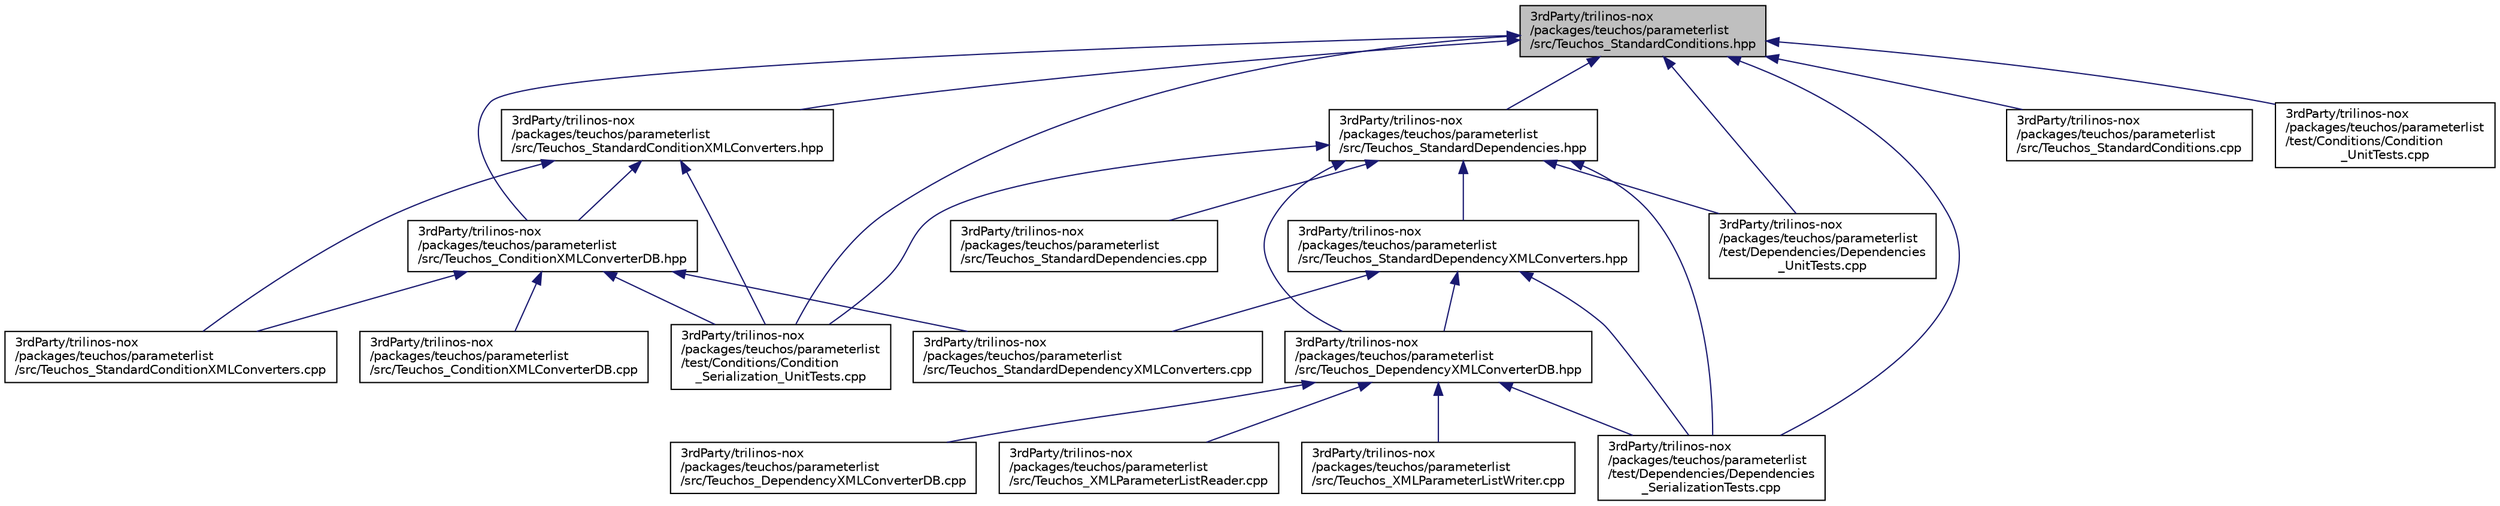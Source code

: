 digraph "3rdParty/trilinos-nox/packages/teuchos/parameterlist/src/Teuchos_StandardConditions.hpp"
{
  edge [fontname="Helvetica",fontsize="10",labelfontname="Helvetica",labelfontsize="10"];
  node [fontname="Helvetica",fontsize="10",shape=record];
  Node63 [label="3rdParty/trilinos-nox\l/packages/teuchos/parameterlist\l/src/Teuchos_StandardConditions.hpp",height=0.2,width=0.4,color="black", fillcolor="grey75", style="filled", fontcolor="black"];
  Node63 -> Node64 [dir="back",color="midnightblue",fontsize="10",style="solid",fontname="Helvetica"];
  Node64 [label="3rdParty/trilinos-nox\l/packages/teuchos/parameterlist\l/src/Teuchos_StandardConditionXMLConverters.hpp",height=0.2,width=0.4,color="black", fillcolor="white", style="filled",URL="$d0/d9f/_teuchos___standard_condition_x_m_l_converters_8hpp.html",tooltip="A collection of standard ConditionXMLConverters. "];
  Node64 -> Node65 [dir="back",color="midnightblue",fontsize="10",style="solid",fontname="Helvetica"];
  Node65 [label="3rdParty/trilinos-nox\l/packages/teuchos/parameterlist\l/src/Teuchos_ConditionXMLConverterDB.hpp",height=0.2,width=0.4,color="black", fillcolor="white", style="filled",URL="$d1/d3c/_teuchos___condition_x_m_l_converter_d_b_8hpp.html",tooltip="A database for ConditionXMLConverters. "];
  Node65 -> Node66 [dir="back",color="midnightblue",fontsize="10",style="solid",fontname="Helvetica"];
  Node66 [label="3rdParty/trilinos-nox\l/packages/teuchos/parameterlist\l/src/Teuchos_ConditionXMLConverterDB.cpp",height=0.2,width=0.4,color="black", fillcolor="white", style="filled",URL="$db/ddb/_teuchos___condition_x_m_l_converter_d_b_8cpp.html"];
  Node65 -> Node67 [dir="back",color="midnightblue",fontsize="10",style="solid",fontname="Helvetica"];
  Node67 [label="3rdParty/trilinos-nox\l/packages/teuchos/parameterlist\l/src/Teuchos_StandardConditionXMLConverters.cpp",height=0.2,width=0.4,color="black", fillcolor="white", style="filled",URL="$de/d27/_teuchos___standard_condition_x_m_l_converters_8cpp.html"];
  Node65 -> Node68 [dir="back",color="midnightblue",fontsize="10",style="solid",fontname="Helvetica"];
  Node68 [label="3rdParty/trilinos-nox\l/packages/teuchos/parameterlist\l/src/Teuchos_StandardDependencyXMLConverters.cpp",height=0.2,width=0.4,color="black", fillcolor="white", style="filled",URL="$d5/def/_teuchos___standard_dependency_x_m_l_converters_8cpp.html"];
  Node65 -> Node69 [dir="back",color="midnightblue",fontsize="10",style="solid",fontname="Helvetica"];
  Node69 [label="3rdParty/trilinos-nox\l/packages/teuchos/parameterlist\l/test/Conditions/Condition\l_Serialization_UnitTests.cpp",height=0.2,width=0.4,color="black", fillcolor="white", style="filled",URL="$d2/d50/_condition___serialization___unit_tests_8cpp.html"];
  Node64 -> Node67 [dir="back",color="midnightblue",fontsize="10",style="solid",fontname="Helvetica"];
  Node64 -> Node69 [dir="back",color="midnightblue",fontsize="10",style="solid",fontname="Helvetica"];
  Node63 -> Node65 [dir="back",color="midnightblue",fontsize="10",style="solid",fontname="Helvetica"];
  Node63 -> Node70 [dir="back",color="midnightblue",fontsize="10",style="solid",fontname="Helvetica"];
  Node70 [label="3rdParty/trilinos-nox\l/packages/teuchos/parameterlist\l/src/Teuchos_StandardDependencies.hpp",height=0.2,width=0.4,color="black", fillcolor="white", style="filled",URL="$dc/dc3/_teuchos___standard_dependencies_8hpp.html",tooltip="A collection of standard dependencies. "];
  Node70 -> Node71 [dir="back",color="midnightblue",fontsize="10",style="solid",fontname="Helvetica"];
  Node71 [label="3rdParty/trilinos-nox\l/packages/teuchos/parameterlist\l/src/Teuchos_StandardDependencyXMLConverters.hpp",height=0.2,width=0.4,color="black", fillcolor="white", style="filled",URL="$dd/df4/_teuchos___standard_dependency_x_m_l_converters_8hpp.html",tooltip="A collection of standard DependencyXMLConverters. "];
  Node71 -> Node72 [dir="back",color="midnightblue",fontsize="10",style="solid",fontname="Helvetica"];
  Node72 [label="3rdParty/trilinos-nox\l/packages/teuchos/parameterlist\l/src/Teuchos_DependencyXMLConverterDB.hpp",height=0.2,width=0.4,color="black", fillcolor="white", style="filled",URL="$d3/d5e/_teuchos___dependency_x_m_l_converter_d_b_8hpp.html",tooltip="A database for DependencyXMLConverters. "];
  Node72 -> Node73 [dir="back",color="midnightblue",fontsize="10",style="solid",fontname="Helvetica"];
  Node73 [label="3rdParty/trilinos-nox\l/packages/teuchos/parameterlist\l/src/Teuchos_DependencyXMLConverterDB.cpp",height=0.2,width=0.4,color="black", fillcolor="white", style="filled",URL="$d8/d56/_teuchos___dependency_x_m_l_converter_d_b_8cpp.html"];
  Node72 -> Node74 [dir="back",color="midnightblue",fontsize="10",style="solid",fontname="Helvetica"];
  Node74 [label="3rdParty/trilinos-nox\l/packages/teuchos/parameterlist\l/src/Teuchos_XMLParameterListReader.cpp",height=0.2,width=0.4,color="black", fillcolor="white", style="filled",URL="$d3/db2/_teuchos___x_m_l_parameter_list_reader_8cpp.html"];
  Node72 -> Node75 [dir="back",color="midnightblue",fontsize="10",style="solid",fontname="Helvetica"];
  Node75 [label="3rdParty/trilinos-nox\l/packages/teuchos/parameterlist\l/src/Teuchos_XMLParameterListWriter.cpp",height=0.2,width=0.4,color="black", fillcolor="white", style="filled",URL="$dc/d57/_teuchos___x_m_l_parameter_list_writer_8cpp.html"];
  Node72 -> Node76 [dir="back",color="midnightblue",fontsize="10",style="solid",fontname="Helvetica"];
  Node76 [label="3rdParty/trilinos-nox\l/packages/teuchos/parameterlist\l/test/Dependencies/Dependencies\l_SerializationTests.cpp",height=0.2,width=0.4,color="black", fillcolor="white", style="filled",URL="$d8/d24/_dependencies___serialization_tests_8cpp.html"];
  Node71 -> Node68 [dir="back",color="midnightblue",fontsize="10",style="solid",fontname="Helvetica"];
  Node71 -> Node76 [dir="back",color="midnightblue",fontsize="10",style="solid",fontname="Helvetica"];
  Node70 -> Node72 [dir="back",color="midnightblue",fontsize="10",style="solid",fontname="Helvetica"];
  Node70 -> Node77 [dir="back",color="midnightblue",fontsize="10",style="solid",fontname="Helvetica"];
  Node77 [label="3rdParty/trilinos-nox\l/packages/teuchos/parameterlist\l/src/Teuchos_StandardDependencies.cpp",height=0.2,width=0.4,color="black", fillcolor="white", style="filled",URL="$dc/df1/_teuchos___standard_dependencies_8cpp.html"];
  Node70 -> Node69 [dir="back",color="midnightblue",fontsize="10",style="solid",fontname="Helvetica"];
  Node70 -> Node76 [dir="back",color="midnightblue",fontsize="10",style="solid",fontname="Helvetica"];
  Node70 -> Node78 [dir="back",color="midnightblue",fontsize="10",style="solid",fontname="Helvetica"];
  Node78 [label="3rdParty/trilinos-nox\l/packages/teuchos/parameterlist\l/test/Dependencies/Dependencies\l_UnitTests.cpp",height=0.2,width=0.4,color="black", fillcolor="white", style="filled",URL="$db/dd5/_dependencies___unit_tests_8cpp.html"];
  Node63 -> Node79 [dir="back",color="midnightblue",fontsize="10",style="solid",fontname="Helvetica"];
  Node79 [label="3rdParty/trilinos-nox\l/packages/teuchos/parameterlist\l/src/Teuchos_StandardConditions.cpp",height=0.2,width=0.4,color="black", fillcolor="white", style="filled",URL="$d4/d16/_teuchos___standard_conditions_8cpp.html"];
  Node63 -> Node69 [dir="back",color="midnightblue",fontsize="10",style="solid",fontname="Helvetica"];
  Node63 -> Node80 [dir="back",color="midnightblue",fontsize="10",style="solid",fontname="Helvetica"];
  Node80 [label="3rdParty/trilinos-nox\l/packages/teuchos/parameterlist\l/test/Conditions/Condition\l_UnitTests.cpp",height=0.2,width=0.4,color="black", fillcolor="white", style="filled",URL="$d3/d19/_condition___unit_tests_8cpp.html"];
  Node63 -> Node76 [dir="back",color="midnightblue",fontsize="10",style="solid",fontname="Helvetica"];
  Node63 -> Node78 [dir="back",color="midnightblue",fontsize="10",style="solid",fontname="Helvetica"];
}
